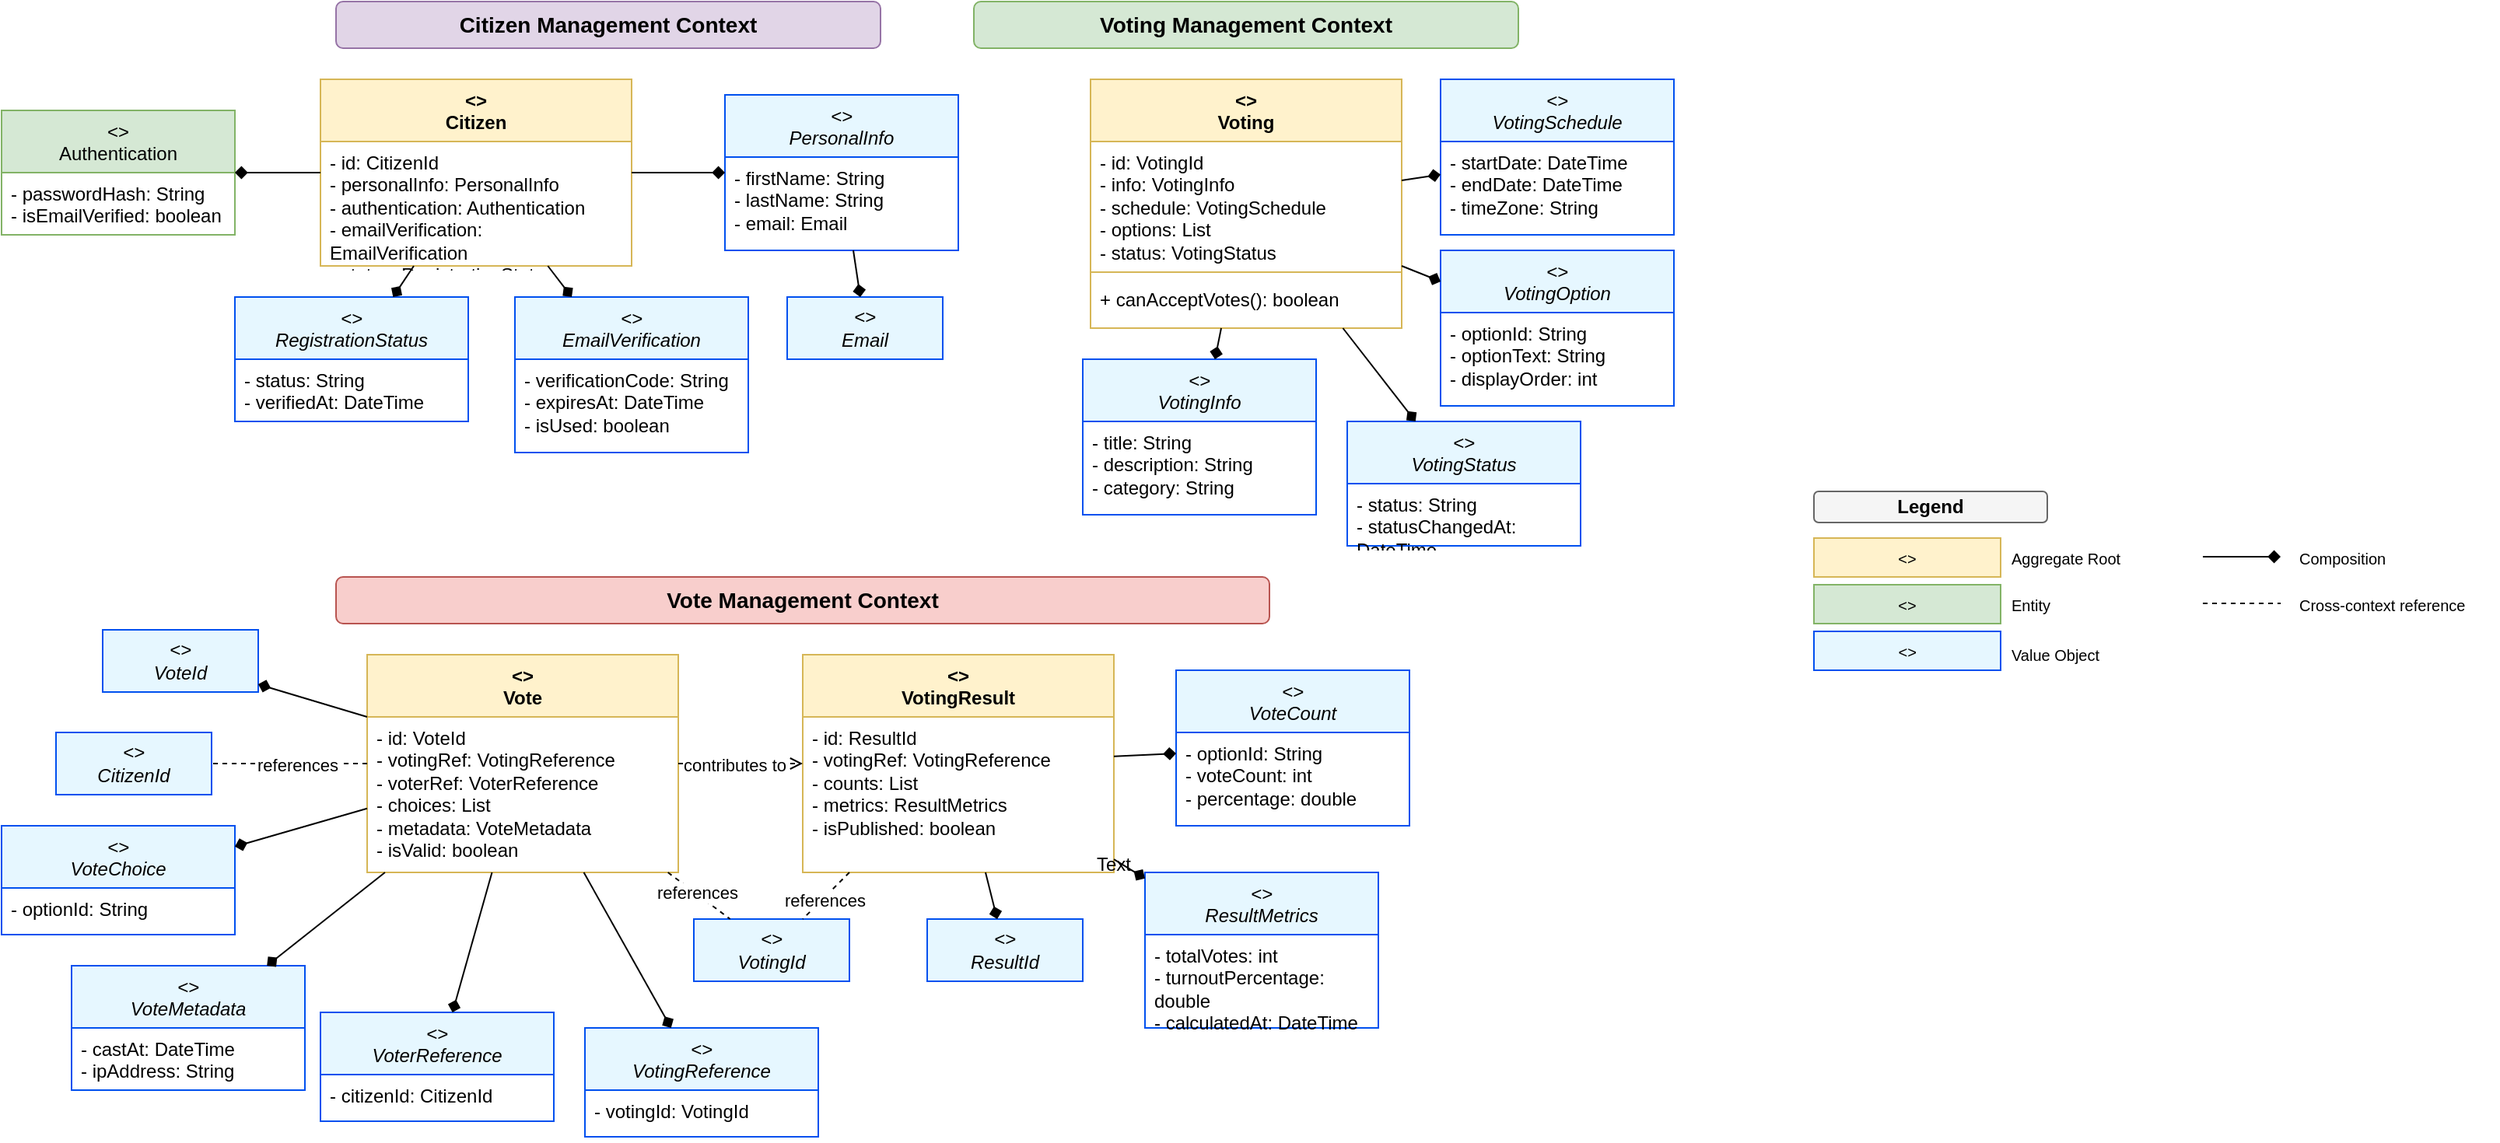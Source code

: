 <mxfile version="22.1.22" type="embed">
  <diagram name="eVote-ClassDiagram-02" id="domain-model-class-diagram">
    <mxGraphModel dx="2765" dy="785" grid="1" gridSize="10" guides="1" tooltips="1" connect="1" arrows="1" fold="1" page="1" pageScale="1" pageWidth="1169" pageHeight="827" math="0" shadow="0">
      <root>
        <mxCell id="0" />
        <mxCell id="1" parent="0" />
        <mxCell id="citizen-context" value="Citizen Management Context" style="rounded=1;whiteSpace=wrap;html=1;fontSize=14;fontStyle=1;fillColor=#e1d5e7;strokeColor=#9673a6;" parent="1" vertex="1">
          <mxGeometry x="100" y="10" width="350" height="30" as="geometry" />
        </mxCell>
        <mxCell id="citizen" value="&lt;&lt;Aggregate Root&gt;&gt;&#xa;Citizen" style="swimlane;fontStyle=1;align=center;verticalAlign=top;childLayout=stackLayout;horizontal=1;startSize=40;horizontalStack=0;resizeParent=1;resizeParentMax=0;resizeLast=0;collapsible=1;marginBottom=0;whiteSpace=wrap;html=1;fillColor=#fff2cc;strokeColor=#d6b656;" parent="1" vertex="1">
          <mxGeometry x="90" y="60" width="200" height="120" as="geometry" />
        </mxCell>
        <mxCell id="citizen-fields" value="- id: CitizenId&#xa;- personalInfo: PersonalInfo&#xa;- authentication: Authentication&#xa;- emailVerification: EmailVerification&#xa;- status: RegistrationStatus" style="text;strokeColor=none;fillColor=none;align=left;verticalAlign=top;spacingLeft=4;spacingRight=4;overflow=hidden;rotatable=0;points=[[0,0.5],[1,0.5]];portConstraint=eastwest;whiteSpace=wrap;html=1;" parent="citizen" vertex="1">
          <mxGeometry y="40" width="200" height="80" as="geometry" />
        </mxCell>
        <mxCell id="personalinfo" value="&lt;&lt;Value Object&gt;&gt;&#xa;PersonalInfo" style="swimlane;fontStyle=2;align=center;verticalAlign=top;childLayout=stackLayout;horizontal=1;startSize=40;horizontalStack=0;resizeParent=1;resizeParentMax=0;resizeLast=0;collapsible=1;marginBottom=0;whiteSpace=wrap;html=1;fillColor=#e6f7ff;strokeColor=#0050ef;" parent="1" vertex="1">
          <mxGeometry x="350" y="70" width="150" height="100" as="geometry" />
        </mxCell>
        <mxCell id="personalinfo-fields" value="- firstName: String&#xa;- lastName: String&#xa;- email: Email" style="text;strokeColor=none;fillColor=none;align=left;verticalAlign=top;spacingLeft=4;spacingRight=4;overflow=hidden;rotatable=0;points=[[0,0.5],[1,0.5]];portConstraint=eastwest;whiteSpace=wrap;html=1;" parent="personalinfo" vertex="1">
          <mxGeometry y="40" width="150" height="60" as="geometry" />
        </mxCell>
        <mxCell id="authentication" value="&lt;&lt;Entity&gt;&gt;&#xa;Authentication" style="swimlane;fontStyle=0;align=center;verticalAlign=top;childLayout=stackLayout;horizontal=1;startSize=40;horizontalStack=0;resizeParent=1;resizeParentMax=0;resizeLast=0;collapsible=1;marginBottom=0;whiteSpace=wrap;html=1;fillColor=#d5e8d4;strokeColor=#82b366;" parent="1" vertex="1">
          <mxGeometry x="-115" y="80" width="150" height="80" as="geometry" />
        </mxCell>
        <mxCell id="authentication-fields" value="- passwordHash: String&#xa;- isEmailVerified: boolean" style="text;strokeColor=none;fillColor=none;align=left;verticalAlign=top;spacingLeft=4;spacingRight=4;overflow=hidden;rotatable=0;points=[[0,0.5],[1,0.5]];portConstraint=eastwest;whiteSpace=wrap;html=1;" parent="authentication" vertex="1">
          <mxGeometry y="40" width="150" height="40" as="geometry" />
        </mxCell>
        <mxCell id="emailverification" value="&lt;&lt;Value Object&gt;&gt;&#xa;EmailVerification" style="swimlane;fontStyle=2;align=center;verticalAlign=top;childLayout=stackLayout;horizontal=1;startSize=40;horizontalStack=0;resizeParent=1;resizeParentMax=0;resizeLast=0;collapsible=1;marginBottom=0;whiteSpace=wrap;html=1;fillColor=#e6f7ff;strokeColor=#0050ef;" parent="1" vertex="1">
          <mxGeometry x="215" y="200" width="150" height="100" as="geometry" />
        </mxCell>
        <mxCell id="emailverification-fields" value="- verificationCode: String&#xa;- expiresAt: DateTime&#xa;- isUsed: boolean" style="text;strokeColor=none;fillColor=none;align=left;verticalAlign=top;spacingLeft=4;spacingRight=4;overflow=hidden;rotatable=0;points=[[0,0.5],[1,0.5]];portConstraint=eastwest;whiteSpace=wrap;html=1;" parent="emailverification" vertex="1">
          <mxGeometry y="40" width="150" height="60" as="geometry" />
        </mxCell>
        <mxCell id="voting-context" value="Voting Management Context" style="rounded=1;whiteSpace=wrap;html=1;fontSize=14;fontStyle=1;fillColor=#d5e8d4;strokeColor=#82b366;" parent="1" vertex="1">
          <mxGeometry x="510" y="10" width="350" height="30" as="geometry" />
        </mxCell>
        <mxCell id="voting" value="&lt;&lt;Aggregate Root&gt;&gt;&#xa;Voting" style="swimlane;fontStyle=1;align=center;verticalAlign=top;childLayout=stackLayout;horizontal=1;startSize=40;horizontalStack=0;resizeParent=1;resizeParentMax=0;resizeLast=0;collapsible=1;marginBottom=0;whiteSpace=wrap;html=1;fillColor=#fff2cc;strokeColor=#d6b656;" parent="1" vertex="1">
          <mxGeometry x="585" y="60" width="200" height="160" as="geometry" />
        </mxCell>
        <mxCell id="voting-fields" value="- id: VotingId&#xa;- info: VotingInfo&#xa;- schedule: VotingSchedule&#xa;- options: List&lt;VotingOption&gt;&#xa;- status: VotingStatus" style="text;strokeColor=none;fillColor=none;align=left;verticalAlign=top;spacingLeft=4;spacingRight=4;overflow=hidden;rotatable=0;points=[[0,0.5],[1,0.5]];portConstraint=eastwest;whiteSpace=wrap;html=1;" parent="voting" vertex="1">
          <mxGeometry y="40" width="200" height="80" as="geometry" />
        </mxCell>
        <mxCell id="voting-line" value="" style="line;strokeWidth=1;fillColor=none;align=left;verticalAlign=middle;spacingTop=-1;spacingLeft=3;spacingRight=3;rotatable=0;labelPosition=right;points=[];portConstraint=eastwest;strokeColor=inherit;" parent="voting" vertex="1">
          <mxGeometry y="120" width="200" height="8" as="geometry" />
        </mxCell>
        <mxCell id="voting-methods" value="+ canAcceptVotes(): boolean" style="text;strokeColor=none;fillColor=none;align=left;verticalAlign=top;spacingLeft=4;spacingRight=4;overflow=hidden;rotatable=0;points=[[0,0.5],[1,0.5]];portConstraint=eastwest;whiteSpace=wrap;html=1;" parent="voting" vertex="1">
          <mxGeometry y="128" width="200" height="32" as="geometry" />
        </mxCell>
        <mxCell id="votinginfo" value="&lt;&lt;Value Object&gt;&gt;&#xa;VotingInfo" style="swimlane;fontStyle=2;align=center;verticalAlign=top;childLayout=stackLayout;horizontal=1;startSize=40;horizontalStack=0;resizeParent=1;resizeParentMax=0;resizeLast=0;collapsible=1;marginBottom=0;whiteSpace=wrap;html=1;fillColor=#e6f7ff;strokeColor=#0050ef;" parent="1" vertex="1">
          <mxGeometry x="580" y="240" width="150" height="100" as="geometry" />
        </mxCell>
        <mxCell id="votinginfo-fields" value="- title: String&#xa;- description: String&#xa;- category: String" style="text;strokeColor=none;fillColor=none;align=left;verticalAlign=top;spacingLeft=4;spacingRight=4;overflow=hidden;rotatable=0;points=[[0,0.5],[1,0.5]];portConstraint=eastwest;whiteSpace=wrap;html=1;" parent="votinginfo" vertex="1">
          <mxGeometry y="40" width="150" height="60" as="geometry" />
        </mxCell>
        <mxCell id="vote-context" value="Vote Management Context" style="rounded=1;whiteSpace=wrap;html=1;fontSize=14;fontStyle=1;fillColor=#f8cecc;strokeColor=#b85450;" parent="1" vertex="1">
          <mxGeometry x="100" y="380" width="600" height="30" as="geometry" />
        </mxCell>
        <mxCell id="vote" value="&lt;&lt;Aggregate Root&gt;&gt;&#xa;Vote" style="swimlane;fontStyle=1;align=center;verticalAlign=top;childLayout=stackLayout;horizontal=1;startSize=40;horizontalStack=0;resizeParent=1;resizeParentMax=0;resizeLast=0;collapsible=1;marginBottom=0;whiteSpace=wrap;html=1;fillColor=#fff2cc;strokeColor=#d6b656;" parent="1" vertex="1">
          <mxGeometry x="120" y="430" width="200" height="140" as="geometry" />
        </mxCell>
        <mxCell id="vote-fields" value="- id: VoteId&#xa;- votingRef: VotingReference&#xa;- voterRef: VoterReference&#xa;- choices: List&lt;VoteChoice&gt;&#xa;- metadata: VoteMetadata&#xa;- isValid: boolean" style="text;strokeColor=none;fillColor=none;align=left;verticalAlign=top;spacingLeft=4;spacingRight=4;overflow=hidden;rotatable=0;points=[[0,0.5],[1,0.5]];portConstraint=eastwest;whiteSpace=wrap;html=1;" parent="vote" vertex="1">
          <mxGeometry y="40" width="200" height="100" as="geometry" />
        </mxCell>
        <mxCell id="result" value="&lt;&lt;Aggregate Root&gt;&gt;&#xa;VotingResult" style="swimlane;fontStyle=1;align=center;verticalAlign=top;childLayout=stackLayout;horizontal=1;startSize=40;horizontalStack=0;resizeParent=1;resizeParentMax=0;resizeLast=0;collapsible=1;marginBottom=0;whiteSpace=wrap;html=1;fillColor=#fff2cc;strokeColor=#d6b656;" parent="1" vertex="1">
          <mxGeometry x="400" y="430" width="200" height="140" as="geometry" />
        </mxCell>
        <mxCell id="result-fields" value="- id: ResultId&#xa;- votingRef: VotingReference&#xa;- counts: List&lt;VoteCount&gt;&#xa;- metrics: ResultMetrics&#xa;- isPublished: boolean" style="text;strokeColor=none;fillColor=none;align=left;verticalAlign=top;spacingLeft=4;spacingRight=4;overflow=hidden;rotatable=0;points=[[0,0.5],[1,0.5]];portConstraint=eastwest;whiteSpace=wrap;html=1;" parent="result" vertex="1">
          <mxGeometry y="40" width="200" height="100" as="geometry" />
        </mxCell>
        <mxCell id="citizenid" value="&lt;&lt;Value Object&gt;&gt;&#xa;CitizenId" style="whiteSpace=wrap;html=1;fillColor=#e6f7ff;strokeColor=#0050ef;fontStyle=2;" parent="1" vertex="1">
          <mxGeometry x="-80" y="480" width="100" height="40" as="geometry" />
        </mxCell>
        <mxCell id="votingid" value="&lt;&lt;Value Object&gt;&gt;&#xa;VotingId" style="whiteSpace=wrap;html=1;fillColor=#e6f7ff;strokeColor=#0050ef;fontStyle=2;" parent="1" vertex="1">
          <mxGeometry x="330" y="600" width="100" height="40" as="geometry" />
        </mxCell>
        <mxCell id="email" value="&lt;&lt;Value Object&gt;&gt;&#xa;Email" style="whiteSpace=wrap;html=1;fillColor=#e6f7ff;strokeColor=#0050ef;fontStyle=2;" parent="1" vertex="1">
          <mxGeometry x="390" y="200" width="100" height="40" as="geometry" />
        </mxCell>
        <mxCell id="registrationstatus" value="&lt;&lt;Value Object&gt;&gt;&#xa;RegistrationStatus" style="swimlane;fontStyle=2;align=center;verticalAlign=top;childLayout=stackLayout;horizontal=1;startSize=40;horizontalStack=0;resizeParent=1;resizeParentMax=0;resizeLast=0;collapsible=1;marginBottom=0;whiteSpace=wrap;html=1;fillColor=#e6f7ff;strokeColor=#0050ef;" parent="1" vertex="1">
          <mxGeometry x="35" y="200" width="150" height="80" as="geometry" />
        </mxCell>
        <mxCell id="registrationstatus-fields" value="- status: String&#xa;- verifiedAt: DateTime" style="text;strokeColor=none;fillColor=none;align=left;verticalAlign=top;spacingLeft=4;spacingRight=4;overflow=hidden;rotatable=0;points=[[0,0.5],[1,0.5]];portConstraint=eastwest;whiteSpace=wrap;html=1;" parent="registrationstatus" vertex="1">
          <mxGeometry y="40" width="150" height="40" as="geometry" />
        </mxCell>
        <mxCell id="votingschedule" value="&lt;&lt;Value Object&gt;&gt;&#xa;VotingSchedule" style="swimlane;fontStyle=2;align=center;verticalAlign=top;childLayout=stackLayout;horizontal=1;startSize=40;horizontalStack=0;resizeParent=1;resizeParentMax=0;resizeLast=0;collapsible=1;marginBottom=0;whiteSpace=wrap;html=1;fillColor=#e6f7ff;strokeColor=#0050ef;" parent="1" vertex="1">
          <mxGeometry x="810" y="60" width="150" height="100" as="geometry" />
        </mxCell>
        <mxCell id="votingschedule-fields" value="- startDate: DateTime&#xa;- endDate: DateTime&#xa;- timeZone: String" style="text;strokeColor=none;fillColor=none;align=left;verticalAlign=top;spacingLeft=4;spacingRight=4;overflow=hidden;rotatable=0;points=[[0,0.5],[1,0.5]];portConstraint=eastwest;whiteSpace=wrap;html=1;" parent="votingschedule" vertex="1">
          <mxGeometry y="40" width="150" height="60" as="geometry" />
        </mxCell>
        <mxCell id="votingstatus" value="&lt;&lt;Value Object&gt;&gt;&#xa;VotingStatus" style="swimlane;fontStyle=2;align=center;verticalAlign=top;childLayout=stackLayout;horizontal=1;startSize=40;horizontalStack=0;resizeParent=1;resizeParentMax=0;resizeLast=0;collapsible=1;marginBottom=0;whiteSpace=wrap;html=1;fillColor=#e6f7ff;strokeColor=#0050ef;" parent="1" vertex="1">
          <mxGeometry x="750" y="280" width="150" height="80" as="geometry" />
        </mxCell>
        <mxCell id="votingstatus-fields" value="- status: String&#xa;- statusChangedAt: DateTime" style="text;strokeColor=none;fillColor=none;align=left;verticalAlign=top;spacingLeft=4;spacingRight=4;overflow=hidden;rotatable=0;points=[[0,0.5],[1,0.5]];portConstraint=eastwest;whiteSpace=wrap;html=1;" parent="votingstatus" vertex="1">
          <mxGeometry y="40" width="150" height="40" as="geometry" />
        </mxCell>
        <mxCell id="votingoption" value="&lt;&lt;Value Object&gt;&gt;&#xa;VotingOption" style="swimlane;fontStyle=2;align=center;verticalAlign=top;childLayout=stackLayout;horizontal=1;startSize=40;horizontalStack=0;resizeParent=1;resizeParentMax=0;resizeLast=0;collapsible=1;marginBottom=0;whiteSpace=wrap;html=1;fillColor=#e6f7ff;strokeColor=#0050ef;" parent="1" vertex="1">
          <mxGeometry x="810" y="170" width="150" height="100" as="geometry" />
        </mxCell>
        <mxCell id="votingoption-fields" value="- optionId: String&#xa;- optionText: String&#xa;- displayOrder: int" style="text;strokeColor=none;fillColor=none;align=left;verticalAlign=top;spacingLeft=4;spacingRight=4;overflow=hidden;rotatable=0;points=[[0,0.5],[1,0.5]];portConstraint=eastwest;whiteSpace=wrap;html=1;" parent="votingoption" vertex="1">
          <mxGeometry y="40" width="150" height="60" as="geometry" />
        </mxCell>
        <mxCell id="voteid" value="&lt;&lt;Value Object&gt;&gt;&#xa;VoteId" style="whiteSpace=wrap;html=1;fillColor=#e6f7ff;strokeColor=#0050ef;fontStyle=2;" parent="1" vertex="1">
          <mxGeometry x="-50" y="414" width="100" height="40" as="geometry" />
        </mxCell>
        <mxCell id="votingreference" value="&lt;&lt;Value Object&gt;&gt;&#xa;VotingReference" style="swimlane;fontStyle=2;align=center;verticalAlign=top;childLayout=stackLayout;horizontal=1;startSize=40;horizontalStack=0;resizeParent=1;resizeParentMax=0;resizeLast=0;collapsible=1;marginBottom=0;whiteSpace=wrap;html=1;fillColor=#e6f7ff;strokeColor=#0050ef;" parent="1" vertex="1">
          <mxGeometry x="260" y="670" width="150" height="70" as="geometry" />
        </mxCell>
        <mxCell id="votingreference-fields" value="- votingId: VotingId" style="text;strokeColor=none;fillColor=none;align=left;verticalAlign=top;spacingLeft=4;spacingRight=4;overflow=hidden;rotatable=0;points=[[0,0.5],[1,0.5]];portConstraint=eastwest;whiteSpace=wrap;html=1;" parent="votingreference" vertex="1">
          <mxGeometry y="40" width="150" height="30" as="geometry" />
        </mxCell>
        <mxCell id="voterreference" value="&lt;&lt;Value Object&gt;&gt;&#xa;VoterReference" style="swimlane;fontStyle=2;align=center;verticalAlign=top;childLayout=stackLayout;horizontal=1;startSize=40;horizontalStack=0;resizeParent=1;resizeParentMax=0;resizeLast=0;collapsible=1;marginBottom=0;whiteSpace=wrap;html=1;fillColor=#e6f7ff;strokeColor=#0050ef;" parent="1" vertex="1">
          <mxGeometry x="90" y="660" width="150" height="70" as="geometry" />
        </mxCell>
        <mxCell id="voterreference-fields" value="- citizenId: CitizenId" style="text;strokeColor=none;fillColor=none;align=left;verticalAlign=top;spacingLeft=4;spacingRight=4;overflow=hidden;rotatable=0;points=[[0,0.5],[1,0.5]];portConstraint=eastwest;whiteSpace=wrap;html=1;" parent="voterreference" vertex="1">
          <mxGeometry y="40" width="150" height="30" as="geometry" />
        </mxCell>
        <mxCell id="votechoice" value="&lt;&lt;Value Object&gt;&gt;&#xa;VoteChoice" style="swimlane;fontStyle=2;align=center;verticalAlign=top;childLayout=stackLayout;horizontal=1;startSize=40;horizontalStack=0;resizeParent=1;resizeParentMax=0;resizeLast=0;collapsible=1;marginBottom=0;whiteSpace=wrap;html=1;fillColor=#e6f7ff;strokeColor=#0050ef;" parent="1" vertex="1">
          <mxGeometry x="-115" y="540" width="150" height="70" as="geometry" />
        </mxCell>
        <mxCell id="votechoice-fields" value="- optionId: String" style="text;strokeColor=none;fillColor=none;align=left;verticalAlign=top;spacingLeft=4;spacingRight=4;overflow=hidden;rotatable=0;points=[[0,0.5],[1,0.5]];portConstraint=eastwest;whiteSpace=wrap;html=1;" parent="votechoice" vertex="1">
          <mxGeometry y="40" width="150" height="30" as="geometry" />
        </mxCell>
        <mxCell id="votemetadata" value="&lt;&lt;Value Object&gt;&gt;&#xa;VoteMetadata" style="swimlane;fontStyle=2;align=center;verticalAlign=top;childLayout=stackLayout;horizontal=1;startSize=40;horizontalStack=0;resizeParent=1;resizeParentMax=0;resizeLast=0;collapsible=1;marginBottom=0;whiteSpace=wrap;html=1;fillColor=#e6f7ff;strokeColor=#0050ef;" parent="1" vertex="1">
          <mxGeometry x="-70" y="630" width="150" height="80" as="geometry" />
        </mxCell>
        <mxCell id="votemetadata-fields" value="- castAt: DateTime&#xa;- ipAddress: String" style="text;strokeColor=none;fillColor=none;align=left;verticalAlign=top;spacingLeft=4;spacingRight=4;overflow=hidden;rotatable=0;points=[[0,0.5],[1,0.5]];portConstraint=eastwest;whiteSpace=wrap;html=1;" parent="votemetadata" vertex="1">
          <mxGeometry y="40" width="150" height="40" as="geometry" />
        </mxCell>
        <mxCell id="resultid" value="&lt;&lt;Value Object&gt;&gt;&#xa;ResultId" style="whiteSpace=wrap;html=1;fillColor=#e6f7ff;strokeColor=#0050ef;fontStyle=2;" parent="1" vertex="1">
          <mxGeometry x="480" y="600" width="100" height="40" as="geometry" />
        </mxCell>
        <mxCell id="votecount" value="&lt;&lt;Value Object&gt;&gt;&#xa;VoteCount" style="swimlane;fontStyle=2;align=center;verticalAlign=top;childLayout=stackLayout;horizontal=1;startSize=40;horizontalStack=0;resizeParent=1;resizeParentMax=0;resizeLast=0;collapsible=1;marginBottom=0;whiteSpace=wrap;html=1;fillColor=#e6f7ff;strokeColor=#0050ef;" parent="1" vertex="1">
          <mxGeometry x="640" y="440" width="150" height="100" as="geometry" />
        </mxCell>
        <mxCell id="votecount-fields" value="- optionId: String&#xa;- voteCount: int&#xa;- percentage: double" style="text;strokeColor=none;fillColor=none;align=left;verticalAlign=top;spacingLeft=4;spacingRight=4;overflow=hidden;rotatable=0;points=[[0,0.5],[1,0.5]];portConstraint=eastwest;whiteSpace=wrap;html=1;" parent="votecount" vertex="1">
          <mxGeometry y="40" width="150" height="60" as="geometry" />
        </mxCell>
        <mxCell id="resultmetrics" value="&lt;&lt;Value Object&gt;&gt;&#xa;ResultMetrics" style="swimlane;fontStyle=2;align=center;verticalAlign=top;childLayout=stackLayout;horizontal=1;startSize=40;horizontalStack=0;resizeParent=1;resizeParentMax=0;resizeLast=0;collapsible=1;marginBottom=0;whiteSpace=wrap;html=1;fillColor=#e6f7ff;strokeColor=#0050ef;" parent="1" vertex="1">
          <mxGeometry x="620" y="570" width="150" height="100" as="geometry" />
        </mxCell>
        <mxCell id="resultmetrics-fields" value="- totalVotes: int&#xa;- turnoutPercentage: double&#xa;- calculatedAt: DateTime" style="text;strokeColor=none;fillColor=none;align=left;verticalAlign=top;spacingLeft=4;spacingRight=4;overflow=hidden;rotatable=0;points=[[0,0.5],[1,0.5]];portConstraint=eastwest;whiteSpace=wrap;html=1;" parent="resultmetrics" vertex="1">
          <mxGeometry y="40" width="150" height="60" as="geometry" />
        </mxCell>
        <mxCell id="citizen-to-personalinfo" value="" style="endArrow=diamond;html=1;rounded=0;endFill=1;" parent="1" source="citizen" target="personalinfo" edge="1">
          <mxGeometry width="50" height="50" relative="1" as="geometry">
            <mxPoint x="280" y="120" as="sourcePoint" />
            <mxPoint x="290" y="120" as="targetPoint" />
          </mxGeometry>
        </mxCell>
        <mxCell id="citizen-to-auth" value="" style="endArrow=diamond;html=1;rounded=0;endFill=1;" parent="1" source="citizen" target="authentication" edge="1">
          <mxGeometry width="50" height="50" relative="1" as="geometry">
            <mxPoint x="170" y="200" as="sourcePoint" />
            <mxPoint x="170" y="210" as="targetPoint" />
          </mxGeometry>
        </mxCell>
        <mxCell id="citizen-to-emailverif" value="" style="endArrow=diamond;html=1;rounded=0;endFill=1;" parent="1" source="citizen" target="emailverification" edge="1">
          <mxGeometry width="50" height="50" relative="1" as="geometry">
            <mxPoint x="220" y="190" as="sourcePoint" />
            <mxPoint x="280" y="220" as="targetPoint" />
          </mxGeometry>
        </mxCell>
        <mxCell id="voting-to-votinginfo" value="" style="endArrow=diamond;html=1;rounded=0;endFill=1;" parent="1" source="voting" target="votinginfo" edge="1">
          <mxGeometry width="50" height="50" relative="1" as="geometry">
            <mxPoint x="570" y="120" as="sourcePoint" />
            <mxPoint x="580" y="120" as="targetPoint" />
          </mxGeometry>
        </mxCell>
        <mxCell id="personalinfo-to-email" value="" style="endArrow=diamond;html=1;rounded=0;endFill=1;" parent="1" source="personalinfo" target="email" edge="1">
          <mxGeometry width="50" height="50" relative="1" as="geometry">
            <mxPoint x="430" y="170" as="sourcePoint" />
            <mxPoint x="480" y="250" as="targetPoint" />
          </mxGeometry>
        </mxCell>
        <mxCell id="vote-to-citizenid" value="" style="endArrow=none;html=1;rounded=0;dashed=1;" parent="1" source="vote" target="citizenid" edge="1">
          <mxGeometry width="50" height="50" relative="1" as="geometry">
            <mxPoint x="320" y="470" as="sourcePoint" />
            <mxPoint x="470" y="240" as="targetPoint" />
          </mxGeometry>
        </mxCell>
        <mxCell id="citizen-ref-label" value="references" style="edgeLabel;html=1;align=center;verticalAlign=middle;resizable=0;points=[];" parent="vote-to-citizenid" vertex="1" connectable="0">
          <mxGeometry x="-0.1" y="1" relative="1" as="geometry">
            <mxPoint as="offset" />
          </mxGeometry>
        </mxCell>
        <mxCell id="vote-to-votingid" value="" style="endArrow=none;html=1;rounded=0;dashed=1;" parent="1" source="vote" target="votingid" edge="1">
          <mxGeometry width="50" height="50" relative="1" as="geometry">
            <mxPoint x="320" y="490" as="sourcePoint" />
            <mxPoint x="470" y="290" as="targetPoint" />
          </mxGeometry>
        </mxCell>
        <mxCell id="voting-ref-label" value="references" style="edgeLabel;html=1;align=center;verticalAlign=middle;resizable=0;points=[];" parent="vote-to-votingid" vertex="1" connectable="0">
          <mxGeometry x="-0.1" y="1" relative="1" as="geometry">
            <mxPoint as="offset" />
          </mxGeometry>
        </mxCell>
        <mxCell id="result-to-votingid" value="" style="endArrow=none;html=1;rounded=0;dashed=1;" parent="1" source="result" target="votingid" edge="1">
          <mxGeometry width="50" height="50" relative="1" as="geometry">
            <mxPoint x="480" y="430" as="sourcePoint" />
            <mxPoint x="520" y="290" as="targetPoint" />
          </mxGeometry>
        </mxCell>
        <mxCell id="result-ref-label" value="references" style="edgeLabel;html=1;align=center;verticalAlign=middle;resizable=0;points=[];" parent="result-to-votingid" vertex="1" connectable="0">
          <mxGeometry x="0.1" y="1" relative="1" as="geometry">
            <mxPoint as="offset" />
          </mxGeometry>
        </mxCell>
        <mxCell id="vote-contributes-result" value="" style="endArrow=open;html=1;rounded=0;endFill=0;dashed=1;" parent="1" source="vote" target="result" edge="1">
          <mxGeometry width="50" height="50" relative="1" as="geometry">
            <mxPoint x="320" y="500" as="sourcePoint" />
            <mxPoint x="400" y="500" as="targetPoint" />
          </mxGeometry>
        </mxCell>
        <mxCell id="contributes-label" value="contributes to" style="edgeLabel;html=1;align=center;verticalAlign=middle;resizable=0;points=[];" parent="vote-contributes-result" vertex="1" connectable="0">
          <mxGeometry x="-0.1" y="-1" relative="1" as="geometry">
            <mxPoint as="offset" />
          </mxGeometry>
        </mxCell>
        <mxCell id="legend" value="Legend" style="rounded=1;whiteSpace=wrap;html=1;fontSize=12;fontStyle=1;fillColor=#f5f5f5;strokeColor=#666666;" parent="1" vertex="1">
          <mxGeometry x="1050" y="325" width="150" height="20" as="geometry" />
        </mxCell>
        <mxCell id="aggregate-legend" value="&lt;&lt;Aggregate Root&gt;&gt;" style="whiteSpace=wrap;html=1;fillColor=#fff2cc;strokeColor=#d6b656;fontSize=10;" parent="1" vertex="1">
          <mxGeometry x="1050" y="355" width="120" height="25" as="geometry" />
        </mxCell>
        <mxCell id="aggregate-text" value="Aggregate Root" style="text;html=1;align=left;verticalAlign=middle;resizable=0;points=[];autosize=1;strokeColor=none;fillColor=none;fontSize=10;" parent="1" vertex="1">
          <mxGeometry x="1175" y="360" width="90" height="15" as="geometry" />
        </mxCell>
        <mxCell id="entity-legend" value="&lt;&lt;Entity&gt;&gt;" style="whiteSpace=wrap;html=1;fillColor=#d5e8d4;strokeColor=#82b366;fontSize=10;" parent="1" vertex="1">
          <mxGeometry x="1050" y="385" width="120" height="25" as="geometry" />
        </mxCell>
        <mxCell id="entity-text" value="Entity" style="text;html=1;align=left;verticalAlign=middle;resizable=0;points=[];autosize=1;strokeColor=none;fillColor=none;fontSize=10;" parent="1" vertex="1">
          <mxGeometry x="1175" y="390" width="40" height="15" as="geometry" />
        </mxCell>
        <mxCell id="valueobject-legend" value="&lt;&lt;Value Object&gt;&gt;" style="whiteSpace=wrap;html=1;fillColor=#e6f7ff;strokeColor=#0050ef;fontSize=10;fontStyle=2;" parent="1" vertex="1">
          <mxGeometry x="1050" y="415" width="120" height="25" as="geometry" />
        </mxCell>
        <mxCell id="valueobject-text" value="Value Object" style="text;html=1;align=left;verticalAlign=middle;resizable=0;points=[];autosize=1;strokeColor=none;fillColor=none;fontSize=10;" parent="1" vertex="1">
          <mxGeometry x="1175" y="422" width="80" height="15" as="geometry" />
        </mxCell>
        <mxCell id="composition-legend" value="" style="endArrow=diamond;html=1;rounded=0;endFill=1;fontSize=10;" parent="1" edge="1">
          <mxGeometry width="50" height="50" relative="1" as="geometry">
            <mxPoint x="1300" y="367" as="sourcePoint" />
            <mxPoint x="1350" y="367" as="targetPoint" />
          </mxGeometry>
        </mxCell>
        <mxCell id="composition-text" value="Composition" style="text;html=1;align=left;verticalAlign=middle;resizable=0;points=[];autosize=1;strokeColor=none;fillColor=none;fontSize=10;" parent="1" vertex="1">
          <mxGeometry x="1360" y="360" width="80" height="15" as="geometry" />
        </mxCell>
        <mxCell id="reference-legend" value="" style="endArrow=none;html=1;rounded=0;dashed=1;fontSize=10;" parent="1" edge="1">
          <mxGeometry width="50" height="50" relative="1" as="geometry">
            <mxPoint x="1300" y="397" as="sourcePoint" />
            <mxPoint x="1350" y="397" as="targetPoint" />
          </mxGeometry>
        </mxCell>
        <mxCell id="reference-text" value="Cross-context reference" style="text;html=1;align=left;verticalAlign=middle;resizable=0;points=[];autosize=1;strokeColor=none;fillColor=none;fontSize=10;" parent="1" vertex="1">
          <mxGeometry x="1360" y="390" width="130" height="15" as="geometry" />
        </mxCell>
        <mxCell id="citizen-to-registrationstatus" value="" style="endArrow=diamond;html=1;rounded=0;endFill=1;" parent="1" source="citizen" target="registrationstatus" edge="1">
          <mxGeometry width="50" height="50" relative="1" as="geometry">
            <mxPoint x="290" y="180" as="sourcePoint" />
            <mxPoint x="390" y="280" as="targetPoint" />
          </mxGeometry>
        </mxCell>
        <mxCell id="voting-to-votingschedule" value="" style="endArrow=diamond;html=1;rounded=0;endFill=1;" parent="1" source="voting" target="votingschedule" edge="1">
          <mxGeometry width="50" height="50" relative="1" as="geometry">
            <mxPoint x="785" y="120" as="sourcePoint" />
            <mxPoint x="960" y="110" as="targetPoint" />
          </mxGeometry>
        </mxCell>
        <mxCell id="voting-to-votingstatus" value="" style="endArrow=diamond;html=1;rounded=0;endFill=1;" parent="1" source="voting" target="votingstatus" edge="1">
          <mxGeometry width="50" height="50" relative="1" as="geometry">
            <mxPoint x="785" y="180" as="sourcePoint" />
            <mxPoint x="960" y="220" as="targetPoint" />
          </mxGeometry>
        </mxCell>
        <mxCell id="voting-to-votingoption" value="" style="endArrow=diamond;html=1;rounded=0;endFill=1;" parent="1" source="voting" target="votingoption" edge="1">
          <mxGeometry width="50" height="50" relative="1" as="geometry">
            <mxPoint x="785" y="160" as="sourcePoint" />
            <mxPoint x="800" y="230" as="targetPoint" />
          </mxGeometry>
        </mxCell>
        <mxCell id="vote-to-voteid" value="" style="endArrow=diamond;html=1;rounded=0;endFill=1;" parent="1" source="vote" target="voteid" edge="1">
          <mxGeometry width="50" height="50" relative="1" as="geometry">
            <mxPoint x="320" y="470" as="sourcePoint" />
            <mxPoint x="620" y="450" as="targetPoint" />
          </mxGeometry>
        </mxCell>
        <mxCell id="vote-to-votingreference" value="" style="endArrow=diamond;html=1;rounded=0;endFill=1;" parent="1" source="vote" target="votingreference" edge="1">
          <mxGeometry width="50" height="50" relative="1" as="geometry">
            <mxPoint x="320" y="500" as="sourcePoint" />
            <mxPoint x="620" y="515" as="targetPoint" />
          </mxGeometry>
        </mxCell>
        <mxCell id="vote-to-voterreference" value="" style="endArrow=diamond;html=1;rounded=0;endFill=1;" parent="1" source="vote" target="voterreference" edge="1">
          <mxGeometry width="50" height="50" relative="1" as="geometry">
            <mxPoint x="320" y="520" as="sourcePoint" />
            <mxPoint x="620" y="595" as="targetPoint" />
          </mxGeometry>
        </mxCell>
        <mxCell id="vote-to-votechoice" value="" style="endArrow=diamond;html=1;rounded=0;endFill=1;" parent="1" source="vote" target="votechoice" edge="1">
          <mxGeometry width="50" height="50" relative="1" as="geometry">
            <mxPoint x="320" y="500" as="sourcePoint" />
            <mxPoint x="780" y="515" as="targetPoint" />
          </mxGeometry>
        </mxCell>
        <mxCell id="vote-to-votemetadata" value="" style="endArrow=diamond;html=1;rounded=0;endFill=1;" parent="1" source="vote" target="votemetadata" edge="1">
          <mxGeometry width="50" height="50" relative="1" as="geometry">
            <mxPoint x="320" y="540" as="sourcePoint" />
            <mxPoint x="780" y="600" as="targetPoint" />
          </mxGeometry>
        </mxCell>
        <mxCell id="result-to-resultid" value="" style="endArrow=diamond;html=1;rounded=0;endFill=1;" parent="1" source="result" target="resultid" edge="1">
          <mxGeometry width="50" height="50" relative="1" as="geometry">
            <mxPoint x="600" y="450" as="sourcePoint" />
            <mxPoint x="620" y="370" as="targetPoint" />
          </mxGeometry>
        </mxCell>
        <mxCell id="result-to-votecount" value="" style="endArrow=diamond;html=1;rounded=0;endFill=1;" parent="1" source="result" target="votecount" edge="1">
          <mxGeometry width="50" height="50" relative="1" as="geometry">
            <mxPoint x="600" y="480" as="sourcePoint" />
            <mxPoint x="940" y="480" as="targetPoint" />
          </mxGeometry>
        </mxCell>
        <mxCell id="result-to-resultmetrics" value="" style="endArrow=diamond;html=1;rounded=0;endFill=1;" parent="1" source="result" target="resultmetrics" edge="1">
          <mxGeometry width="50" height="50" relative="1" as="geometry">
            <mxPoint x="600" y="520" as="sourcePoint" />
            <mxPoint x="940" y="580" as="targetPoint" />
          </mxGeometry>
        </mxCell>
        <mxCell id="3" value="Text" style="text;strokeColor=none;align=center;fillColor=none;html=1;verticalAlign=middle;whiteSpace=wrap;rounded=0;" parent="1" vertex="1">
          <mxGeometry x="570" y="550" width="60" height="30" as="geometry" />
        </mxCell>
      </root>
    </mxGraphModel>
  </diagram>
</mxfile>
